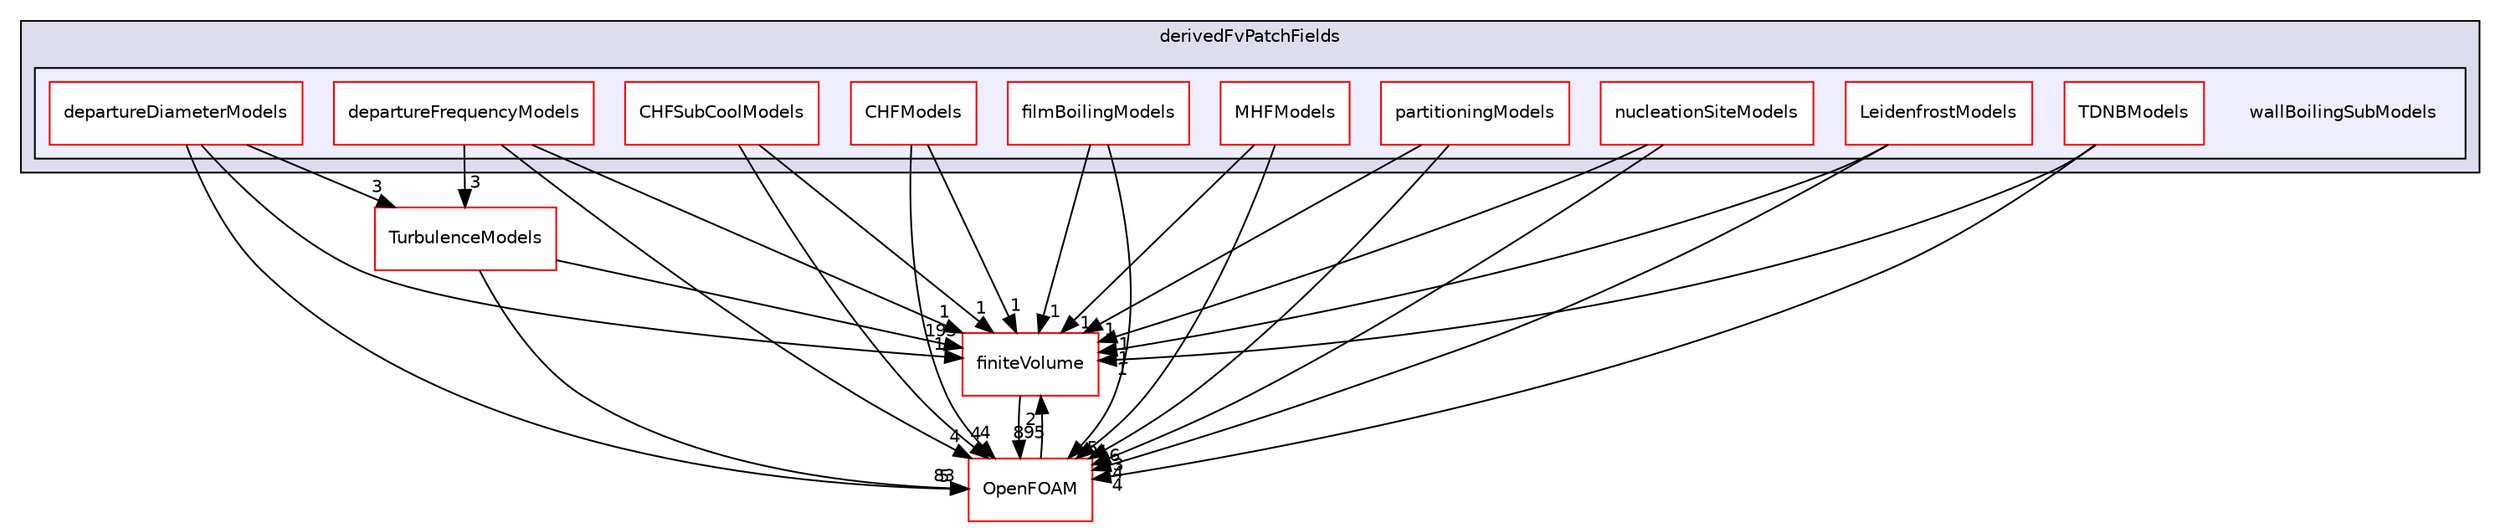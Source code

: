 digraph "src/phaseSystemModels/reactingEulerFoam/derivedFvPatchFields/wallBoilingSubModels" {
  bgcolor=transparent;
  compound=true
  node [ fontsize="10", fontname="Helvetica"];
  edge [ labelfontsize="10", labelfontname="Helvetica"];
  subgraph clusterdir_b7cf47d467e63ee16b71b3cc72940979 {
    graph [ bgcolor="#ddddee", pencolor="black", label="derivedFvPatchFields" fontname="Helvetica", fontsize="10", URL="dir_b7cf47d467e63ee16b71b3cc72940979.html"]
  subgraph clusterdir_219e4cd0888a98866eae3cdab5a5aa38 {
    graph [ bgcolor="#eeeeff", pencolor="black", label="" URL="dir_219e4cd0888a98866eae3cdab5a5aa38.html"];
    dir_219e4cd0888a98866eae3cdab5a5aa38 [shape=plaintext label="wallBoilingSubModels"];
    dir_6f8b4b7cf1ebc0560c602445b7e42d3b [shape=box label="CHFModels" color="red" fillcolor="white" style="filled" URL="dir_6f8b4b7cf1ebc0560c602445b7e42d3b.html"];
    dir_de5e5b261db000506cd63f506bb25378 [shape=box label="CHFSubCoolModels" color="red" fillcolor="white" style="filled" URL="dir_de5e5b261db000506cd63f506bb25378.html"];
    dir_7df8a166bb92653c5444c485c478103e [shape=box label="departureDiameterModels" color="red" fillcolor="white" style="filled" URL="dir_7df8a166bb92653c5444c485c478103e.html"];
    dir_dbc2735949750705dfd908dddaca04fa [shape=box label="departureFrequencyModels" color="red" fillcolor="white" style="filled" URL="dir_dbc2735949750705dfd908dddaca04fa.html"];
    dir_dab1395d61b1df82a41dc6e630f93b65 [shape=box label="filmBoilingModels" color="red" fillcolor="white" style="filled" URL="dir_dab1395d61b1df82a41dc6e630f93b65.html"];
    dir_ad9be0cb625c74f9198d9442ed55cf9d [shape=box label="LeidenfrostModels" color="red" fillcolor="white" style="filled" URL="dir_ad9be0cb625c74f9198d9442ed55cf9d.html"];
    dir_2c7345457953c2594c880e407b7f941c [shape=box label="MHFModels" color="red" fillcolor="white" style="filled" URL="dir_2c7345457953c2594c880e407b7f941c.html"];
    dir_fd51adf01ae4dcc628c92a6e2e9458b8 [shape=box label="nucleationSiteModels" color="red" fillcolor="white" style="filled" URL="dir_fd51adf01ae4dcc628c92a6e2e9458b8.html"];
    dir_8421d5e6494c5427c011797505162b91 [shape=box label="partitioningModels" color="red" fillcolor="white" style="filled" URL="dir_8421d5e6494c5427c011797505162b91.html"];
    dir_ad8104ab624b5eb9dcd5120a3f707977 [shape=box label="TDNBModels" color="red" fillcolor="white" style="filled" URL="dir_ad8104ab624b5eb9dcd5120a3f707977.html"];
  }
  }
  dir_9bd15774b555cf7259a6fa18f99fe99b [shape=box label="finiteVolume" color="red" URL="dir_9bd15774b555cf7259a6fa18f99fe99b.html"];
  dir_1eda626aeac0f0ad2848c36acaa5d501 [shape=box label="TurbulenceModels" color="red" URL="dir_1eda626aeac0f0ad2848c36acaa5d501.html"];
  dir_c5473ff19b20e6ec4dfe5c310b3778a8 [shape=box label="OpenFOAM" color="red" URL="dir_c5473ff19b20e6ec4dfe5c310b3778a8.html"];
  dir_9bd15774b555cf7259a6fa18f99fe99b->dir_c5473ff19b20e6ec4dfe5c310b3778a8 [headlabel="895", labeldistance=1.5 headhref="dir_000814_002151.html"];
  dir_8421d5e6494c5427c011797505162b91->dir_9bd15774b555cf7259a6fa18f99fe99b [headlabel="1", labeldistance=1.5 headhref="dir_001220_000814.html"];
  dir_8421d5e6494c5427c011797505162b91->dir_c5473ff19b20e6ec4dfe5c310b3778a8 [headlabel="6", labeldistance=1.5 headhref="dir_001220_002151.html"];
  dir_fd51adf01ae4dcc628c92a6e2e9458b8->dir_9bd15774b555cf7259a6fa18f99fe99b [headlabel="1", labeldistance=1.5 headhref="dir_003029_000814.html"];
  dir_fd51adf01ae4dcc628c92a6e2e9458b8->dir_c5473ff19b20e6ec4dfe5c310b3778a8 [headlabel="3", labeldistance=1.5 headhref="dir_003029_002151.html"];
  dir_1eda626aeac0f0ad2848c36acaa5d501->dir_9bd15774b555cf7259a6fa18f99fe99b [headlabel="193", labeldistance=1.5 headhref="dir_002933_000814.html"];
  dir_1eda626aeac0f0ad2848c36acaa5d501->dir_c5473ff19b20e6ec4dfe5c310b3778a8 [headlabel="83", labeldistance=1.5 headhref="dir_002933_002151.html"];
  dir_de5e5b261db000506cd63f506bb25378->dir_9bd15774b555cf7259a6fa18f99fe99b [headlabel="1", labeldistance=1.5 headhref="dir_003010_000814.html"];
  dir_de5e5b261db000506cd63f506bb25378->dir_c5473ff19b20e6ec4dfe5c310b3778a8 [headlabel="4", labeldistance=1.5 headhref="dir_003010_002151.html"];
  dir_dbc2735949750705dfd908dddaca04fa->dir_9bd15774b555cf7259a6fa18f99fe99b [headlabel="1", labeldistance=1.5 headhref="dir_003017_000814.html"];
  dir_dbc2735949750705dfd908dddaca04fa->dir_1eda626aeac0f0ad2848c36acaa5d501 [headlabel="3", labeldistance=1.5 headhref="dir_003017_002933.html"];
  dir_dbc2735949750705dfd908dddaca04fa->dir_c5473ff19b20e6ec4dfe5c310b3778a8 [headlabel="4", labeldistance=1.5 headhref="dir_003017_002151.html"];
  dir_dab1395d61b1df82a41dc6e630f93b65->dir_9bd15774b555cf7259a6fa18f99fe99b [headlabel="1", labeldistance=1.5 headhref="dir_003020_000814.html"];
  dir_dab1395d61b1df82a41dc6e630f93b65->dir_c5473ff19b20e6ec4dfe5c310b3778a8 [headlabel="5", labeldistance=1.5 headhref="dir_003020_002151.html"];
  dir_ad8104ab624b5eb9dcd5120a3f707977->dir_9bd15774b555cf7259a6fa18f99fe99b [headlabel="1", labeldistance=1.5 headhref="dir_003036_000814.html"];
  dir_ad8104ab624b5eb9dcd5120a3f707977->dir_c5473ff19b20e6ec4dfe5c310b3778a8 [headlabel="4", labeldistance=1.5 headhref="dir_003036_002151.html"];
  dir_2c7345457953c2594c880e407b7f941c->dir_9bd15774b555cf7259a6fa18f99fe99b [headlabel="1", labeldistance=1.5 headhref="dir_003026_000814.html"];
  dir_2c7345457953c2594c880e407b7f941c->dir_c5473ff19b20e6ec4dfe5c310b3778a8 [headlabel="4", labeldistance=1.5 headhref="dir_003026_002151.html"];
  dir_6f8b4b7cf1ebc0560c602445b7e42d3b->dir_9bd15774b555cf7259a6fa18f99fe99b [headlabel="1", labeldistance=1.5 headhref="dir_003007_000814.html"];
  dir_6f8b4b7cf1ebc0560c602445b7e42d3b->dir_c5473ff19b20e6ec4dfe5c310b3778a8 [headlabel="4", labeldistance=1.5 headhref="dir_003007_002151.html"];
  dir_c5473ff19b20e6ec4dfe5c310b3778a8->dir_9bd15774b555cf7259a6fa18f99fe99b [headlabel="2", labeldistance=1.5 headhref="dir_002151_000814.html"];
  dir_7df8a166bb92653c5444c485c478103e->dir_9bd15774b555cf7259a6fa18f99fe99b [headlabel="1", labeldistance=1.5 headhref="dir_003013_000814.html"];
  dir_7df8a166bb92653c5444c485c478103e->dir_1eda626aeac0f0ad2848c36acaa5d501 [headlabel="3", labeldistance=1.5 headhref="dir_003013_002933.html"];
  dir_7df8a166bb92653c5444c485c478103e->dir_c5473ff19b20e6ec4dfe5c310b3778a8 [headlabel="5", labeldistance=1.5 headhref="dir_003013_002151.html"];
  dir_ad9be0cb625c74f9198d9442ed55cf9d->dir_9bd15774b555cf7259a6fa18f99fe99b [headlabel="1", labeldistance=1.5 headhref="dir_003023_000814.html"];
  dir_ad9be0cb625c74f9198d9442ed55cf9d->dir_c5473ff19b20e6ec4dfe5c310b3778a8 [headlabel="4", labeldistance=1.5 headhref="dir_003023_002151.html"];
}
